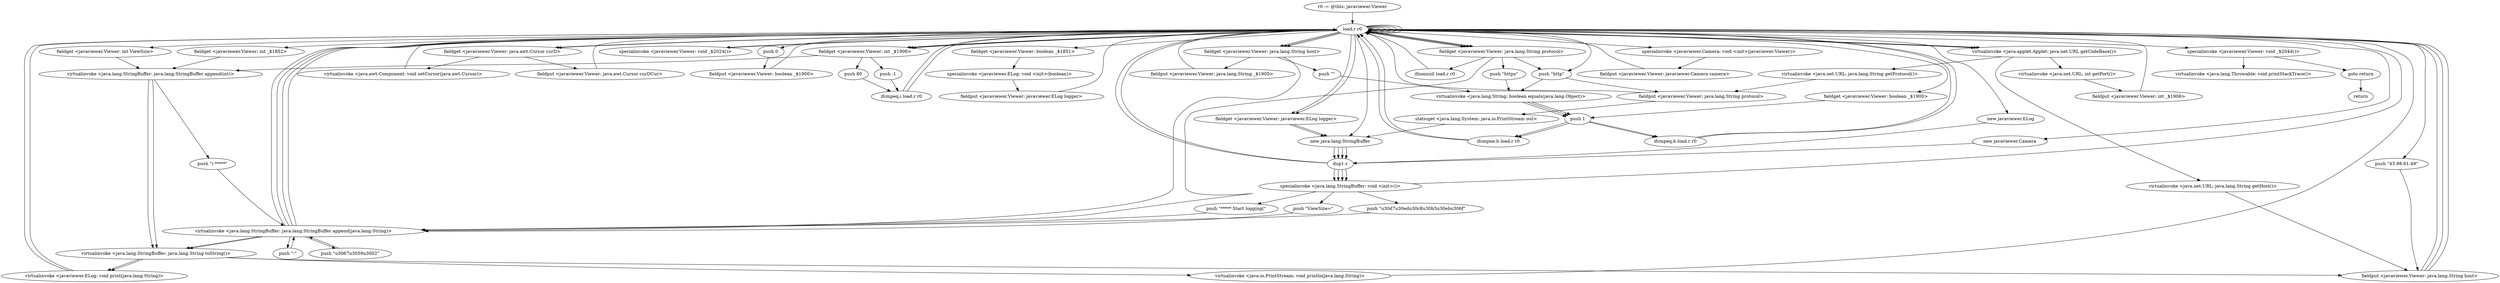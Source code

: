 digraph "" {
    "r0 := @this: javaviewer.Viewer"
    "load.r r0"
    "r0 := @this: javaviewer.Viewer"->"load.r r0";
    "new javaviewer.ELog"
    "load.r r0"->"new javaviewer.ELog";
    "dup1.r"
    "new javaviewer.ELog"->"dup1.r";
    "dup1.r"->"load.r r0";
    "fieldget <javaviewer.Viewer: boolean _$1851>"
    "load.r r0"->"fieldget <javaviewer.Viewer: boolean _$1851>";
    "specialinvoke <javaviewer.ELog: void <init>(boolean)>"
    "fieldget <javaviewer.Viewer: boolean _$1851>"->"specialinvoke <javaviewer.ELog: void <init>(boolean)>";
    "fieldput <javaviewer.Viewer: javaviewer.ELog logger>"
    "specialinvoke <javaviewer.ELog: void <init>(boolean)>"->"fieldput <javaviewer.Viewer: javaviewer.ELog logger>";
    "fieldput <javaviewer.Viewer: javaviewer.ELog logger>"->"load.r r0";
    "fieldget <javaviewer.Viewer: javaviewer.ELog logger>"
    "load.r r0"->"fieldget <javaviewer.Viewer: javaviewer.ELog logger>";
    "new java.lang.StringBuffer"
    "fieldget <javaviewer.Viewer: javaviewer.ELog logger>"->"new java.lang.StringBuffer";
    "new java.lang.StringBuffer"->"dup1.r";
    "specialinvoke <java.lang.StringBuffer: void <init>()>"
    "dup1.r"->"specialinvoke <java.lang.StringBuffer: void <init>()>";
    "push \"***** Start logging(\""
    "specialinvoke <java.lang.StringBuffer: void <init>()>"->"push \"***** Start logging(\"";
    "virtualinvoke <java.lang.StringBuffer: java.lang.StringBuffer append(java.lang.String)>"
    "push \"***** Start logging(\""->"virtualinvoke <java.lang.StringBuffer: java.lang.StringBuffer append(java.lang.String)>";
    "virtualinvoke <java.lang.StringBuffer: java.lang.StringBuffer append(java.lang.String)>"->"load.r r0";
    "fieldget <javaviewer.Viewer: int _$1852>"
    "load.r r0"->"fieldget <javaviewer.Viewer: int _$1852>";
    "virtualinvoke <java.lang.StringBuffer: java.lang.StringBuffer append(int)>"
    "fieldget <javaviewer.Viewer: int _$1852>"->"virtualinvoke <java.lang.StringBuffer: java.lang.StringBuffer append(int)>";
    "push \") *****\""
    "virtualinvoke <java.lang.StringBuffer: java.lang.StringBuffer append(int)>"->"push \") *****\"";
    "push \") *****\""->"virtualinvoke <java.lang.StringBuffer: java.lang.StringBuffer append(java.lang.String)>";
    "virtualinvoke <java.lang.StringBuffer: java.lang.String toString()>"
    "virtualinvoke <java.lang.StringBuffer: java.lang.StringBuffer append(java.lang.String)>"->"virtualinvoke <java.lang.StringBuffer: java.lang.String toString()>";
    "virtualinvoke <javaviewer.ELog: void print(java.lang.String)>"
    "virtualinvoke <java.lang.StringBuffer: java.lang.String toString()>"->"virtualinvoke <javaviewer.ELog: void print(java.lang.String)>";
    "virtualinvoke <javaviewer.ELog: void print(java.lang.String)>"->"load.r r0";
    "load.r r0"->"load.r r0";
    "fieldget <javaviewer.Viewer: java.awt.Cursor curD>"
    "load.r r0"->"fieldget <javaviewer.Viewer: java.awt.Cursor curD>";
    "virtualinvoke <java.awt.Component: void setCursor(java.awt.Cursor)>"
    "fieldget <javaviewer.Viewer: java.awt.Cursor curD>"->"virtualinvoke <java.awt.Component: void setCursor(java.awt.Cursor)>";
    "virtualinvoke <java.awt.Component: void setCursor(java.awt.Cursor)>"->"load.r r0";
    "load.r r0"->"load.r r0";
    "load.r r0"->"fieldget <javaviewer.Viewer: java.awt.Cursor curD>";
    "fieldput <javaviewer.Viewer: java.awt.Cursor curDCur>"
    "fieldget <javaviewer.Viewer: java.awt.Cursor curD>"->"fieldput <javaviewer.Viewer: java.awt.Cursor curDCur>";
    "fieldput <javaviewer.Viewer: java.awt.Cursor curDCur>"->"load.r r0";
    "fieldget <javaviewer.Viewer: boolean _$1900>"
    "load.r r0"->"fieldget <javaviewer.Viewer: boolean _$1900>";
    "push 1"
    "fieldget <javaviewer.Viewer: boolean _$1900>"->"push 1";
    "ifcmpne.b load.r r0"
    "push 1"->"ifcmpne.b load.r r0";
    "ifcmpne.b load.r r0"->"load.r r0";
    "specialinvoke <javaviewer.Viewer: void _$2024()>"
    "load.r r0"->"specialinvoke <javaviewer.Viewer: void _$2024()>";
    "specialinvoke <javaviewer.Viewer: void _$2024()>"->"load.r r0";
    "push 0"
    "load.r r0"->"push 0";
    "fieldput <javaviewer.Viewer: boolean _$1900>"
    "push 0"->"fieldput <javaviewer.Viewer: boolean _$1900>";
    "fieldput <javaviewer.Viewer: boolean _$1900>"->"load.r r0";
    "load.r r0"->"fieldget <javaviewer.Viewer: javaviewer.ELog logger>";
    "fieldget <javaviewer.Viewer: javaviewer.ELog logger>"->"new java.lang.StringBuffer";
    "new java.lang.StringBuffer"->"dup1.r";
    "dup1.r"->"specialinvoke <java.lang.StringBuffer: void <init>()>";
    "push \"ViewSize=\""
    "specialinvoke <java.lang.StringBuffer: void <init>()>"->"push \"ViewSize=\"";
    "push \"ViewSize=\""->"virtualinvoke <java.lang.StringBuffer: java.lang.StringBuffer append(java.lang.String)>";
    "virtualinvoke <java.lang.StringBuffer: java.lang.StringBuffer append(java.lang.String)>"->"load.r r0";
    "fieldget <javaviewer.Viewer: int ViewSize>"
    "load.r r0"->"fieldget <javaviewer.Viewer: int ViewSize>";
    "fieldget <javaviewer.Viewer: int ViewSize>"->"virtualinvoke <java.lang.StringBuffer: java.lang.StringBuffer append(int)>";
    "virtualinvoke <java.lang.StringBuffer: java.lang.StringBuffer append(int)>"->"virtualinvoke <java.lang.StringBuffer: java.lang.String toString()>";
    "virtualinvoke <java.lang.StringBuffer: java.lang.String toString()>"->"virtualinvoke <javaviewer.ELog: void print(java.lang.String)>";
    "virtualinvoke <javaviewer.ELog: void print(java.lang.String)>"->"load.r r0";
    "load.r r0"->"load.r r0";
    "virtualinvoke <java.applet.Applet: java.net.URL getCodeBase()>"
    "load.r r0"->"virtualinvoke <java.applet.Applet: java.net.URL getCodeBase()>";
    "virtualinvoke <java.net.URL: java.lang.String getHost()>"
    "virtualinvoke <java.applet.Applet: java.net.URL getCodeBase()>"->"virtualinvoke <java.net.URL: java.lang.String getHost()>";
    "fieldput <javaviewer.Viewer: java.lang.String host>"
    "virtualinvoke <java.net.URL: java.lang.String getHost()>"->"fieldput <javaviewer.Viewer: java.lang.String host>";
    "fieldput <javaviewer.Viewer: java.lang.String host>"->"load.r r0";
    "load.r r0"->"load.r r0";
    "load.r r0"->"virtualinvoke <java.applet.Applet: java.net.URL getCodeBase()>";
    "virtualinvoke <java.net.URL: int getPort()>"
    "virtualinvoke <java.applet.Applet: java.net.URL getCodeBase()>"->"virtualinvoke <java.net.URL: int getPort()>";
    "fieldput <javaviewer.Viewer: int _$1906>"
    "virtualinvoke <java.net.URL: int getPort()>"->"fieldput <javaviewer.Viewer: int _$1906>";
    "fieldput <javaviewer.Viewer: int _$1906>"->"load.r r0";
    "fieldget <javaviewer.Viewer: int _$1906>"
    "load.r r0"->"fieldget <javaviewer.Viewer: int _$1906>";
    "push 80"
    "fieldget <javaviewer.Viewer: int _$1906>"->"push 80";
    "ifcmpeq.i load.r r0"
    "push 80"->"ifcmpeq.i load.r r0";
    "ifcmpeq.i load.r r0"->"load.r r0";
    "load.r r0"->"fieldget <javaviewer.Viewer: int _$1906>";
    "push -1"
    "fieldget <javaviewer.Viewer: int _$1906>"->"push -1";
    "push -1"->"ifcmpeq.i load.r r0";
    "ifcmpeq.i load.r r0"->"load.r r0";
    "load.r r0"->"new java.lang.StringBuffer";
    "new java.lang.StringBuffer"->"dup1.r";
    "dup1.r"->"specialinvoke <java.lang.StringBuffer: void <init>()>";
    "specialinvoke <java.lang.StringBuffer: void <init>()>"->"load.r r0";
    "fieldget <javaviewer.Viewer: java.lang.String host>"
    "load.r r0"->"fieldget <javaviewer.Viewer: java.lang.String host>";
    "fieldget <javaviewer.Viewer: java.lang.String host>"->"virtualinvoke <java.lang.StringBuffer: java.lang.StringBuffer append(java.lang.String)>";
    "push \":\""
    "virtualinvoke <java.lang.StringBuffer: java.lang.StringBuffer append(java.lang.String)>"->"push \":\"";
    "push \":\""->"virtualinvoke <java.lang.StringBuffer: java.lang.StringBuffer append(java.lang.String)>";
    "virtualinvoke <java.lang.StringBuffer: java.lang.StringBuffer append(java.lang.String)>"->"load.r r0";
    "load.r r0"->"fieldget <javaviewer.Viewer: int _$1906>";
    "fieldget <javaviewer.Viewer: int _$1906>"->"virtualinvoke <java.lang.StringBuffer: java.lang.StringBuffer append(int)>";
    "virtualinvoke <java.lang.StringBuffer: java.lang.StringBuffer append(int)>"->"virtualinvoke <java.lang.StringBuffer: java.lang.String toString()>";
    "virtualinvoke <java.lang.StringBuffer: java.lang.String toString()>"->"fieldput <javaviewer.Viewer: java.lang.String host>";
    "fieldput <javaviewer.Viewer: java.lang.String host>"->"load.r r0";
    "fieldget <javaviewer.Viewer: java.lang.String protocol>"
    "load.r r0"->"fieldget <javaviewer.Viewer: java.lang.String protocol>";
    "ifnonnull load.r r0"
    "fieldget <javaviewer.Viewer: java.lang.String protocol>"->"ifnonnull load.r r0";
    "ifnonnull load.r r0"->"load.r r0";
    "load.r r0"->"load.r r0";
    "load.r r0"->"virtualinvoke <java.applet.Applet: java.net.URL getCodeBase()>";
    "virtualinvoke <java.net.URL: java.lang.String getProtocol()>"
    "virtualinvoke <java.applet.Applet: java.net.URL getCodeBase()>"->"virtualinvoke <java.net.URL: java.lang.String getProtocol()>";
    "fieldput <javaviewer.Viewer: java.lang.String protocol>"
    "virtualinvoke <java.net.URL: java.lang.String getProtocol()>"->"fieldput <javaviewer.Viewer: java.lang.String protocol>";
    "staticget <java.lang.System: java.io.PrintStream out>"
    "fieldput <javaviewer.Viewer: java.lang.String protocol>"->"staticget <java.lang.System: java.io.PrintStream out>";
    "staticget <java.lang.System: java.io.PrintStream out>"->"new java.lang.StringBuffer";
    "new java.lang.StringBuffer"->"dup1.r";
    "dup1.r"->"specialinvoke <java.lang.StringBuffer: void <init>()>";
    "push \"\u30d7\u30ed\u30c8\u30b3\u30eb\u306f\""
    "specialinvoke <java.lang.StringBuffer: void <init>()>"->"push \"\u30d7\u30ed\u30c8\u30b3\u30eb\u306f\"";
    "push \"\u30d7\u30ed\u30c8\u30b3\u30eb\u306f\""->"virtualinvoke <java.lang.StringBuffer: java.lang.StringBuffer append(java.lang.String)>";
    "virtualinvoke <java.lang.StringBuffer: java.lang.StringBuffer append(java.lang.String)>"->"load.r r0";
    "load.r r0"->"fieldget <javaviewer.Viewer: java.lang.String protocol>";
    "fieldget <javaviewer.Viewer: java.lang.String protocol>"->"virtualinvoke <java.lang.StringBuffer: java.lang.StringBuffer append(java.lang.String)>";
    "push \"\u3067\u3059\u3002\""
    "virtualinvoke <java.lang.StringBuffer: java.lang.StringBuffer append(java.lang.String)>"->"push \"\u3067\u3059\u3002\"";
    "push \"\u3067\u3059\u3002\""->"virtualinvoke <java.lang.StringBuffer: java.lang.StringBuffer append(java.lang.String)>";
    "virtualinvoke <java.lang.StringBuffer: java.lang.StringBuffer append(java.lang.String)>"->"virtualinvoke <java.lang.StringBuffer: java.lang.String toString()>";
    "virtualinvoke <java.io.PrintStream: void println(java.lang.String)>"
    "virtualinvoke <java.lang.StringBuffer: java.lang.String toString()>"->"virtualinvoke <java.io.PrintStream: void println(java.lang.String)>";
    "virtualinvoke <java.io.PrintStream: void println(java.lang.String)>"->"load.r r0";
    "load.r r0"->"fieldget <javaviewer.Viewer: java.lang.String protocol>";
    "push \"http\""
    "fieldget <javaviewer.Viewer: java.lang.String protocol>"->"push \"http\"";
    "virtualinvoke <java.lang.String: boolean equals(java.lang.Object)>"
    "push \"http\""->"virtualinvoke <java.lang.String: boolean equals(java.lang.Object)>";
    "virtualinvoke <java.lang.String: boolean equals(java.lang.Object)>"->"push 1";
    "ifcmpeq.b load.r r0"
    "push 1"->"ifcmpeq.b load.r r0";
    "ifcmpeq.b load.r r0"->"load.r r0";
    "load.r r0"->"fieldget <javaviewer.Viewer: java.lang.String protocol>";
    "push \"https\""
    "fieldget <javaviewer.Viewer: java.lang.String protocol>"->"push \"https\"";
    "push \"https\""->"virtualinvoke <java.lang.String: boolean equals(java.lang.Object)>";
    "virtualinvoke <java.lang.String: boolean equals(java.lang.Object)>"->"push 1";
    "push 1"->"ifcmpeq.b load.r r0";
    "ifcmpeq.b load.r r0"->"load.r r0";
    "load.r r0"->"push \"http\"";
    "push \"http\""->"fieldput <javaviewer.Viewer: java.lang.String protocol>";
    "fieldput <javaviewer.Viewer: java.lang.String protocol>"->"load.r r0";
    "load.r r0"->"fieldget <javaviewer.Viewer: java.lang.String host>";
    "push \"\""
    "fieldget <javaviewer.Viewer: java.lang.String host>"->"push \"\"";
    "push \"\""->"virtualinvoke <java.lang.String: boolean equals(java.lang.Object)>";
    "virtualinvoke <java.lang.String: boolean equals(java.lang.Object)>"->"push 1";
    "push 1"->"ifcmpne.b load.r r0";
    "ifcmpne.b load.r r0"->"load.r r0";
    "push \"43.98.61.49\""
    "load.r r0"->"push \"43.98.61.49\"";
    "push \"43.98.61.49\""->"fieldput <javaviewer.Viewer: java.lang.String host>";
    "fieldput <javaviewer.Viewer: java.lang.String host>"->"load.r r0";
    "load.r r0"->"load.r r0";
    "load.r r0"->"fieldget <javaviewer.Viewer: java.lang.String host>";
    "fieldput <javaviewer.Viewer: java.lang.String _$1905>"
    "fieldget <javaviewer.Viewer: java.lang.String host>"->"fieldput <javaviewer.Viewer: java.lang.String _$1905>";
    "fieldput <javaviewer.Viewer: java.lang.String _$1905>"->"load.r r0";
    "new javaviewer.Camera"
    "load.r r0"->"new javaviewer.Camera";
    "new javaviewer.Camera"->"dup1.r";
    "dup1.r"->"load.r r0";
    "specialinvoke <javaviewer.Camera: void <init>(javaviewer.Viewer)>"
    "load.r r0"->"specialinvoke <javaviewer.Camera: void <init>(javaviewer.Viewer)>";
    "fieldput <javaviewer.Viewer: javaviewer.Camera camera>"
    "specialinvoke <javaviewer.Camera: void <init>(javaviewer.Viewer)>"->"fieldput <javaviewer.Viewer: javaviewer.Camera camera>";
    "fieldput <javaviewer.Viewer: javaviewer.Camera camera>"->"load.r r0";
    "specialinvoke <javaviewer.Viewer: void _$2044()>"
    "load.r r0"->"specialinvoke <javaviewer.Viewer: void _$2044()>";
    "goto return"
    "specialinvoke <javaviewer.Viewer: void _$2044()>"->"goto return";
    "return"
    "goto return"->"return";
    "virtualinvoke <java.lang.Throwable: void printStackTrace()>"
    "specialinvoke <javaviewer.Viewer: void _$2044()>"->"virtualinvoke <java.lang.Throwable: void printStackTrace()>";
}

